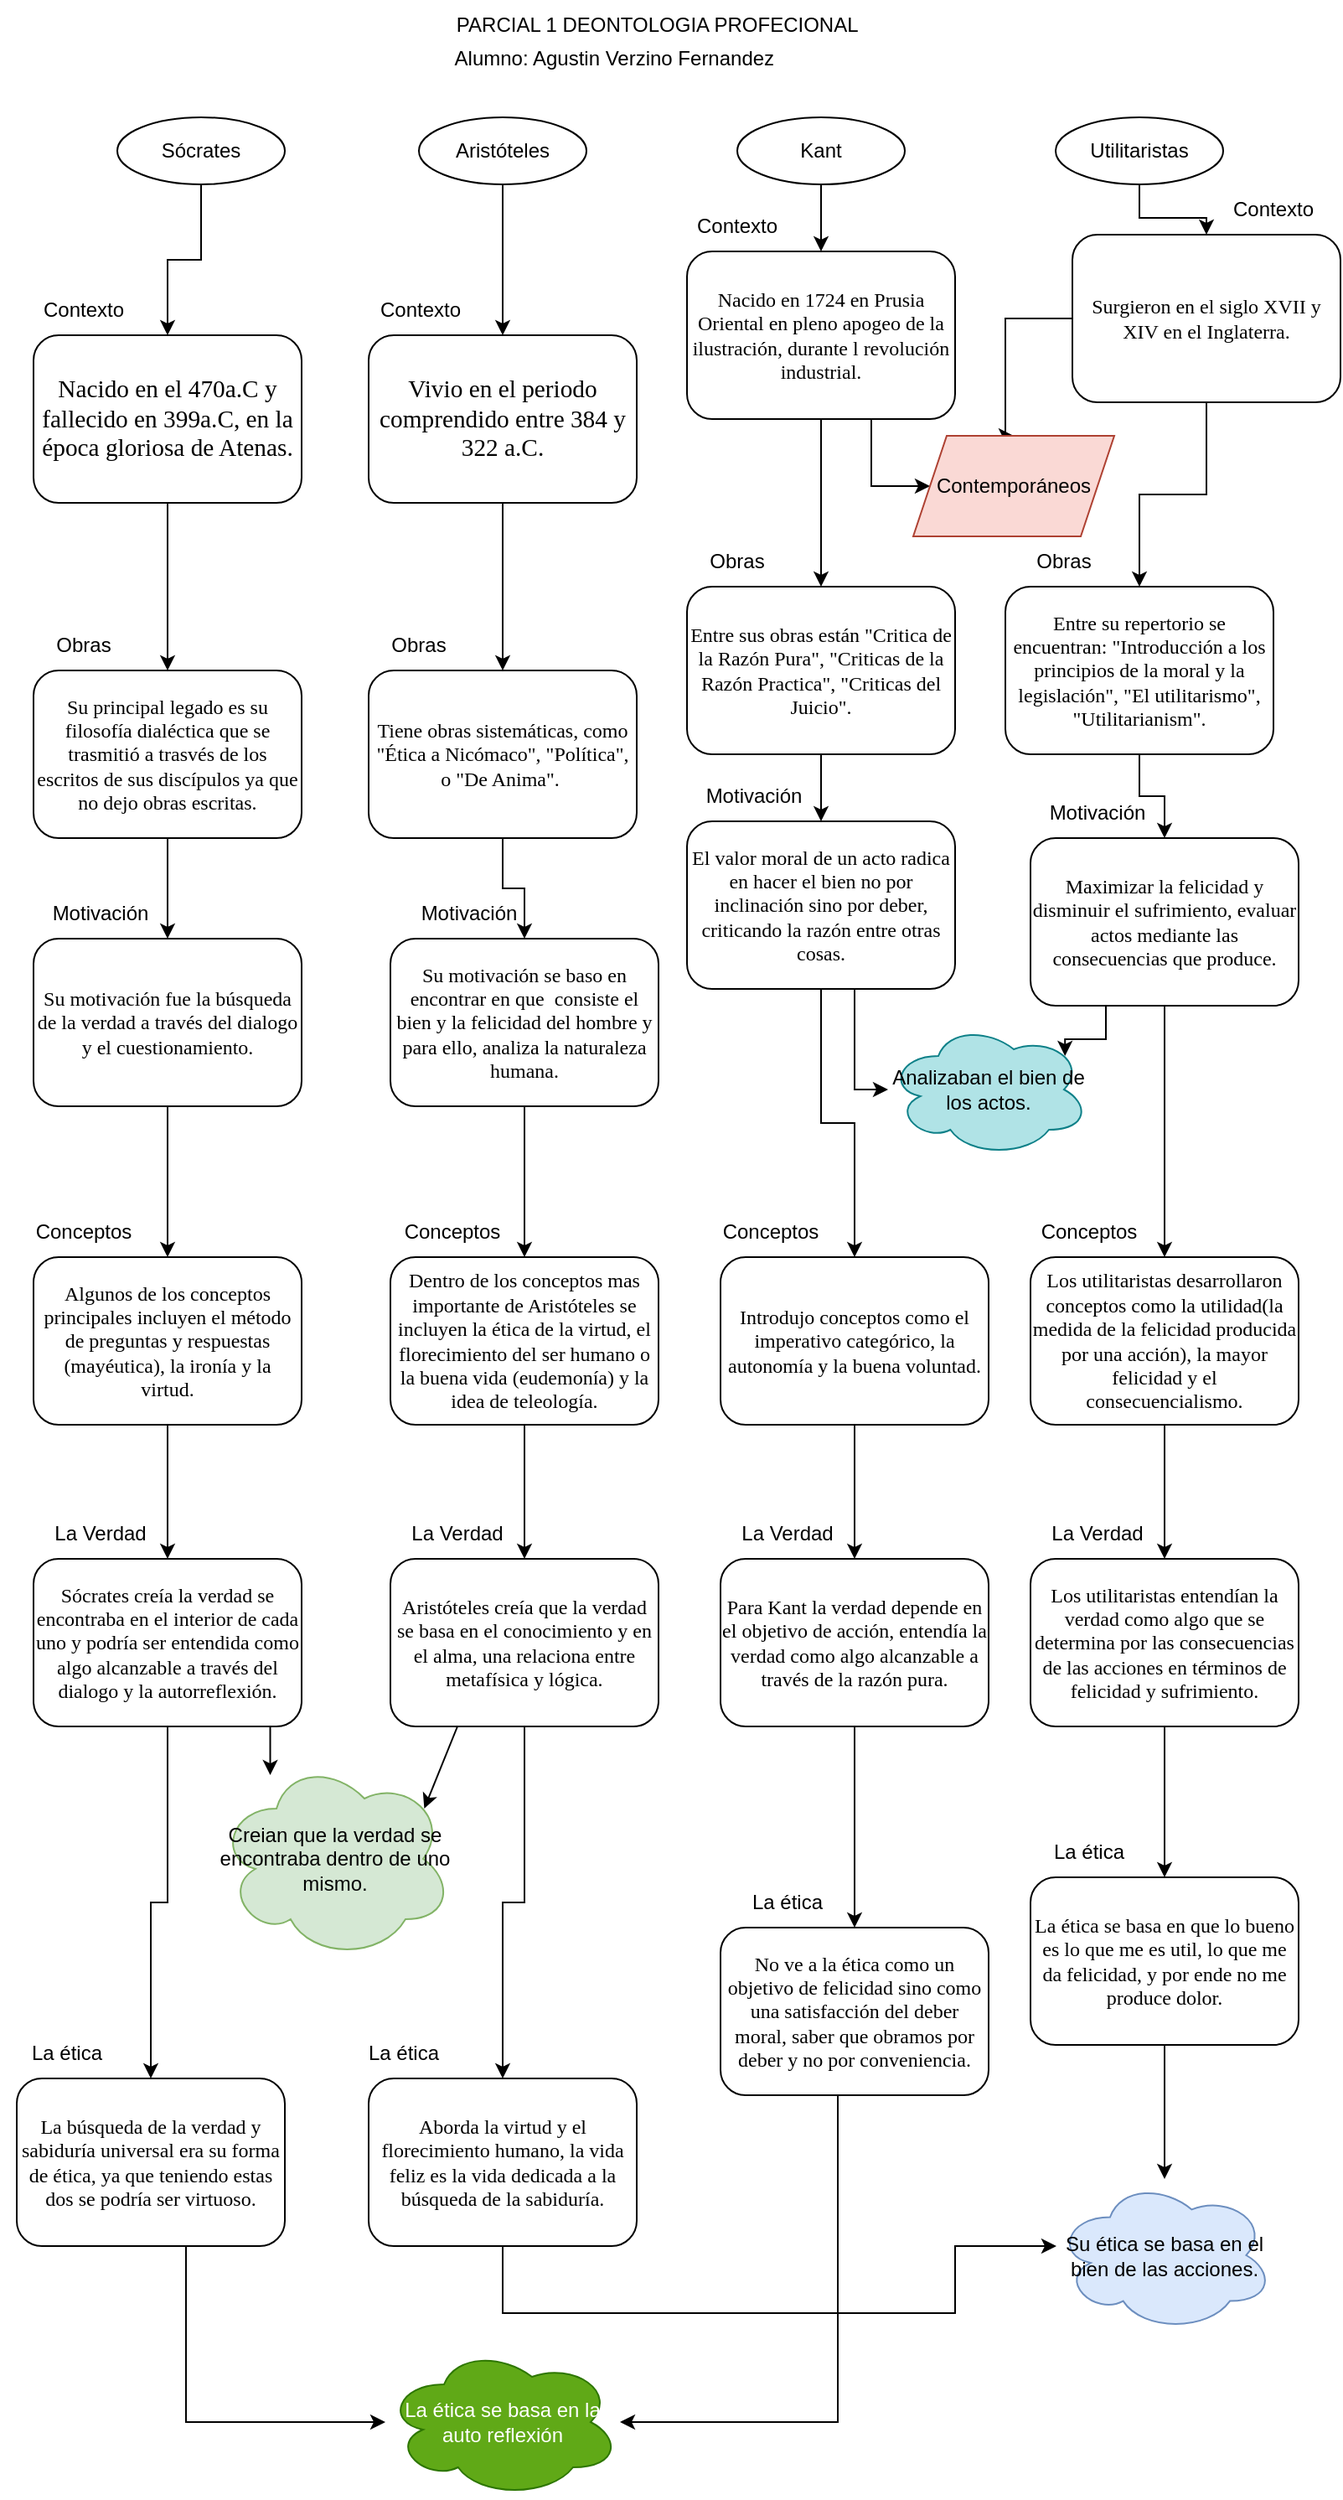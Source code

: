 <mxfile version="24.3.0" type="github">
  <diagram name="Página-1" id="jvUbDSnbE1fdLhawKNMB">
    <mxGraphModel dx="1507" dy="794" grid="1" gridSize="10" guides="1" tooltips="1" connect="1" arrows="1" fold="1" page="1" pageScale="1" pageWidth="827" pageHeight="1169" math="0" shadow="0">
      <root>
        <mxCell id="0" />
        <mxCell id="1" parent="0" />
        <mxCell id="5eZ_OWJN1cZH5B9Uckm3-98" value="" style="edgeStyle=orthogonalEdgeStyle;rounded=0;orthogonalLoop=1;jettySize=auto;html=1;" edge="1" parent="1" source="5eZ_OWJN1cZH5B9Uckm3-1" target="5eZ_OWJN1cZH5B9Uckm3-5">
          <mxGeometry relative="1" as="geometry" />
        </mxCell>
        <mxCell id="5eZ_OWJN1cZH5B9Uckm3-1" value="Sócrates" style="ellipse;whiteSpace=wrap;html=1;" vertex="1" parent="1">
          <mxGeometry x="90" y="70" width="100" height="40" as="geometry" />
        </mxCell>
        <mxCell id="5eZ_OWJN1cZH5B9Uckm3-95" value="" style="edgeStyle=orthogonalEdgeStyle;rounded=0;orthogonalLoop=1;jettySize=auto;html=1;" edge="1" parent="1" source="5eZ_OWJN1cZH5B9Uckm3-2" target="5eZ_OWJN1cZH5B9Uckm3-12">
          <mxGeometry relative="1" as="geometry" />
        </mxCell>
        <mxCell id="5eZ_OWJN1cZH5B9Uckm3-2" value="Utilitaristas" style="ellipse;whiteSpace=wrap;html=1;" vertex="1" parent="1">
          <mxGeometry x="650" y="70" width="100" height="40" as="geometry" />
        </mxCell>
        <mxCell id="5eZ_OWJN1cZH5B9Uckm3-96" value="" style="edgeStyle=orthogonalEdgeStyle;rounded=0;orthogonalLoop=1;jettySize=auto;html=1;" edge="1" parent="1" source="5eZ_OWJN1cZH5B9Uckm3-3" target="5eZ_OWJN1cZH5B9Uckm3-10">
          <mxGeometry relative="1" as="geometry" />
        </mxCell>
        <mxCell id="5eZ_OWJN1cZH5B9Uckm3-3" value="Kant" style="ellipse;whiteSpace=wrap;html=1;" vertex="1" parent="1">
          <mxGeometry x="460" y="70" width="100" height="40" as="geometry" />
        </mxCell>
        <mxCell id="5eZ_OWJN1cZH5B9Uckm3-97" value="" style="edgeStyle=orthogonalEdgeStyle;rounded=0;orthogonalLoop=1;jettySize=auto;html=1;" edge="1" parent="1" source="5eZ_OWJN1cZH5B9Uckm3-4" target="5eZ_OWJN1cZH5B9Uckm3-11">
          <mxGeometry relative="1" as="geometry" />
        </mxCell>
        <mxCell id="5eZ_OWJN1cZH5B9Uckm3-4" value="Aristóteles" style="ellipse;whiteSpace=wrap;html=1;" vertex="1" parent="1">
          <mxGeometry x="270" y="70" width="100" height="40" as="geometry" />
        </mxCell>
        <mxCell id="5eZ_OWJN1cZH5B9Uckm3-34" value="" style="edgeStyle=orthogonalEdgeStyle;rounded=0;orthogonalLoop=1;jettySize=auto;html=1;" edge="1" parent="1" source="5eZ_OWJN1cZH5B9Uckm3-5" target="5eZ_OWJN1cZH5B9Uckm3-29">
          <mxGeometry relative="1" as="geometry" />
        </mxCell>
        <mxCell id="5eZ_OWJN1cZH5B9Uckm3-5" value="&lt;span id=&quot;docs-internal-guid-28752365-7fff-7cd7-d6cf-ebce9c69aaff&quot;&gt;&lt;span style=&quot;font-size: 11pt; font-family: &amp;quot;Times New Roman&amp;quot;, serif; background-color: transparent; font-variant-numeric: normal; font-variant-east-asian: normal; font-variant-alternates: normal; font-variant-position: normal; vertical-align: baseline; white-space-collapse: preserve;&quot;&gt;Nacido en el 470a.C y fallecido en 399a.C, en la época gloriosa de Atenas.&lt;/span&gt;&lt;/span&gt;" style="rounded=1;whiteSpace=wrap;html=1;" vertex="1" parent="1">
          <mxGeometry x="40" y="200" width="160" height="100" as="geometry" />
        </mxCell>
        <mxCell id="5eZ_OWJN1cZH5B9Uckm3-35" value="" style="edgeStyle=orthogonalEdgeStyle;rounded=0;orthogonalLoop=1;jettySize=auto;html=1;" edge="1" parent="1" source="5eZ_OWJN1cZH5B9Uckm3-10" target="5eZ_OWJN1cZH5B9Uckm3-27">
          <mxGeometry relative="1" as="geometry" />
        </mxCell>
        <mxCell id="5eZ_OWJN1cZH5B9Uckm3-151" value="" style="edgeStyle=orthogonalEdgeStyle;rounded=0;orthogonalLoop=1;jettySize=auto;html=1;entryX=0;entryY=0.5;entryDx=0;entryDy=0;" edge="1" parent="1" source="5eZ_OWJN1cZH5B9Uckm3-10" target="5eZ_OWJN1cZH5B9Uckm3-146">
          <mxGeometry relative="1" as="geometry">
            <Array as="points">
              <mxPoint x="540" y="290" />
            </Array>
          </mxGeometry>
        </mxCell>
        <mxCell id="5eZ_OWJN1cZH5B9Uckm3-10" value="&lt;span style=&quot;font-family: &amp;quot;Times New Roman&amp;quot;;&quot;&gt;Nacido en 1724 en Prusia Oriental en pleno apogeo de la ilustración, durante l revolución industrial.&lt;/span&gt;" style="rounded=1;whiteSpace=wrap;html=1;" vertex="1" parent="1">
          <mxGeometry x="430" y="150" width="160" height="100" as="geometry" />
        </mxCell>
        <mxCell id="5eZ_OWJN1cZH5B9Uckm3-32" value="" style="edgeStyle=orthogonalEdgeStyle;rounded=0;orthogonalLoop=1;jettySize=auto;html=1;" edge="1" parent="1" source="5eZ_OWJN1cZH5B9Uckm3-11" target="5eZ_OWJN1cZH5B9Uckm3-26">
          <mxGeometry relative="1" as="geometry" />
        </mxCell>
        <mxCell id="5eZ_OWJN1cZH5B9Uckm3-11" value="&lt;span style=&quot;font-family: &amp;quot;Times New Roman&amp;quot;, serif; font-size: 14.667px; white-space-collapse: preserve;&quot;&gt;Vivio en el periodo comprendido entre 384 y 322 a.C.&lt;/span&gt;" style="rounded=1;whiteSpace=wrap;html=1;" vertex="1" parent="1">
          <mxGeometry x="240" y="200" width="160" height="100" as="geometry" />
        </mxCell>
        <mxCell id="5eZ_OWJN1cZH5B9Uckm3-37" value="" style="edgeStyle=orthogonalEdgeStyle;rounded=0;orthogonalLoop=1;jettySize=auto;html=1;" edge="1" parent="1" source="5eZ_OWJN1cZH5B9Uckm3-12" target="5eZ_OWJN1cZH5B9Uckm3-36">
          <mxGeometry relative="1" as="geometry" />
        </mxCell>
        <mxCell id="5eZ_OWJN1cZH5B9Uckm3-148" value="" style="edgeStyle=orthogonalEdgeStyle;rounded=0;orthogonalLoop=1;jettySize=auto;html=1;entryX=0.5;entryY=0;entryDx=0;entryDy=0;" edge="1" parent="1" source="5eZ_OWJN1cZH5B9Uckm3-12" target="5eZ_OWJN1cZH5B9Uckm3-146">
          <mxGeometry relative="1" as="geometry">
            <Array as="points">
              <mxPoint x="620" y="190" />
            </Array>
          </mxGeometry>
        </mxCell>
        <mxCell id="5eZ_OWJN1cZH5B9Uckm3-12" value="&lt;font face=&quot;Times New Roman&quot;&gt;Surgieron en el siglo XVII y XIV en el Inglaterra.&lt;/font&gt;" style="rounded=1;whiteSpace=wrap;html=1;" vertex="1" parent="1">
          <mxGeometry x="660" y="140" width="160" height="100" as="geometry" />
        </mxCell>
        <mxCell id="5eZ_OWJN1cZH5B9Uckm3-13" value="PARCIAL 1 DEONTOLOGIA PROFECIONAL&amp;nbsp;" style="text;html=1;align=center;verticalAlign=middle;whiteSpace=wrap;rounded=0;" vertex="1" parent="1">
          <mxGeometry x="261" width="306" height="30" as="geometry" />
        </mxCell>
        <mxCell id="5eZ_OWJN1cZH5B9Uckm3-14" value="&amp;nbsp;Alumno: Agustin Verzino Fernandez" style="text;html=1;align=center;verticalAlign=middle;whiteSpace=wrap;rounded=0;" vertex="1" parent="1">
          <mxGeometry x="280" y="20" width="210" height="30" as="geometry" />
        </mxCell>
        <mxCell id="5eZ_OWJN1cZH5B9Uckm3-19" value="Contexto" style="text;html=1;align=center;verticalAlign=middle;whiteSpace=wrap;rounded=0;" vertex="1" parent="1">
          <mxGeometry x="40" y="170" width="60" height="30" as="geometry" />
        </mxCell>
        <mxCell id="5eZ_OWJN1cZH5B9Uckm3-20" value="Contexto" style="text;html=1;align=center;verticalAlign=middle;whiteSpace=wrap;rounded=0;" vertex="1" parent="1">
          <mxGeometry x="241" y="170" width="60" height="30" as="geometry" />
        </mxCell>
        <mxCell id="5eZ_OWJN1cZH5B9Uckm3-21" value="Contexto" style="text;html=1;align=center;verticalAlign=middle;whiteSpace=wrap;rounded=0;" vertex="1" parent="1">
          <mxGeometry x="750" y="110" width="60" height="30" as="geometry" />
        </mxCell>
        <mxCell id="5eZ_OWJN1cZH5B9Uckm3-22" value="Contexto" style="text;html=1;align=center;verticalAlign=middle;whiteSpace=wrap;rounded=0;" vertex="1" parent="1">
          <mxGeometry x="430" y="120" width="60" height="30" as="geometry" />
        </mxCell>
        <mxCell id="5eZ_OWJN1cZH5B9Uckm3-49" value="" style="edgeStyle=orthogonalEdgeStyle;rounded=0;orthogonalLoop=1;jettySize=auto;html=1;" edge="1" parent="1" source="5eZ_OWJN1cZH5B9Uckm3-26" target="5eZ_OWJN1cZH5B9Uckm3-47">
          <mxGeometry relative="1" as="geometry" />
        </mxCell>
        <mxCell id="5eZ_OWJN1cZH5B9Uckm3-26" value="&lt;font face=&quot;Times New Roman&quot;&gt;Tiene obras sistemáticas, como &quot;Ética a Nicómaco&quot;, &quot;Política&quot;, o &quot;De Anima&quot;.&amp;nbsp;&lt;/font&gt;" style="rounded=1;whiteSpace=wrap;html=1;" vertex="1" parent="1">
          <mxGeometry x="240" y="400" width="160" height="100" as="geometry" />
        </mxCell>
        <mxCell id="5eZ_OWJN1cZH5B9Uckm3-50" value="" style="edgeStyle=orthogonalEdgeStyle;rounded=0;orthogonalLoop=1;jettySize=auto;html=1;" edge="1" parent="1" source="5eZ_OWJN1cZH5B9Uckm3-27" target="5eZ_OWJN1cZH5B9Uckm3-46">
          <mxGeometry relative="1" as="geometry" />
        </mxCell>
        <mxCell id="5eZ_OWJN1cZH5B9Uckm3-27" value="&lt;font face=&quot;Times New Roman&quot;&gt;Entre sus obras están &quot;Critica de la Razón Pura&quot;, &quot;Criticas de la Razón Practica&quot;, &quot;Criticas del Juicio&quot;.&lt;/font&gt;" style="rounded=1;whiteSpace=wrap;html=1;" vertex="1" parent="1">
          <mxGeometry x="430" y="350" width="160" height="100" as="geometry" />
        </mxCell>
        <mxCell id="5eZ_OWJN1cZH5B9Uckm3-48" value="" style="edgeStyle=orthogonalEdgeStyle;rounded=0;orthogonalLoop=1;jettySize=auto;html=1;" edge="1" parent="1" source="5eZ_OWJN1cZH5B9Uckm3-29" target="5eZ_OWJN1cZH5B9Uckm3-44">
          <mxGeometry relative="1" as="geometry" />
        </mxCell>
        <mxCell id="5eZ_OWJN1cZH5B9Uckm3-29" value="&lt;font face=&quot;Times New Roman&quot;&gt;Su principal legado es su filosofía dialéctica que se trasmitió a trasvés de los escritos de sus discípulos ya que no dejo obras escritas.&lt;/font&gt;" style="rounded=1;whiteSpace=wrap;html=1;" vertex="1" parent="1">
          <mxGeometry x="40" y="400" width="160" height="100" as="geometry" />
        </mxCell>
        <mxCell id="5eZ_OWJN1cZH5B9Uckm3-51" value="" style="edgeStyle=orthogonalEdgeStyle;rounded=0;orthogonalLoop=1;jettySize=auto;html=1;" edge="1" parent="1" source="5eZ_OWJN1cZH5B9Uckm3-36" target="5eZ_OWJN1cZH5B9Uckm3-45">
          <mxGeometry relative="1" as="geometry" />
        </mxCell>
        <mxCell id="5eZ_OWJN1cZH5B9Uckm3-36" value="&lt;font face=&quot;Times New Roman&quot;&gt;Entre su repertorio se encuentran: &quot;Introducción a los principios de la moral y la legislación&quot;, &quot;El utilitarismo&quot;, &quot;Utilitarianism&quot;.&lt;/font&gt;" style="rounded=1;whiteSpace=wrap;html=1;" vertex="1" parent="1">
          <mxGeometry x="620" y="350" width="160" height="100" as="geometry" />
        </mxCell>
        <mxCell id="5eZ_OWJN1cZH5B9Uckm3-40" value="Obras" style="text;html=1;align=center;verticalAlign=middle;whiteSpace=wrap;rounded=0;" vertex="1" parent="1">
          <mxGeometry x="40" y="370" width="60" height="30" as="geometry" />
        </mxCell>
        <mxCell id="5eZ_OWJN1cZH5B9Uckm3-41" value="Obras" style="text;html=1;align=center;verticalAlign=middle;whiteSpace=wrap;rounded=0;" vertex="1" parent="1">
          <mxGeometry x="240" y="370" width="60" height="30" as="geometry" />
        </mxCell>
        <mxCell id="5eZ_OWJN1cZH5B9Uckm3-42" value="Obras" style="text;html=1;align=center;verticalAlign=middle;whiteSpace=wrap;rounded=0;" vertex="1" parent="1">
          <mxGeometry x="430" y="320" width="60" height="30" as="geometry" />
        </mxCell>
        <mxCell id="5eZ_OWJN1cZH5B9Uckm3-43" value="Obras" style="text;html=1;align=center;verticalAlign=middle;whiteSpace=wrap;rounded=0;" vertex="1" parent="1">
          <mxGeometry x="625" y="320" width="60" height="30" as="geometry" />
        </mxCell>
        <mxCell id="5eZ_OWJN1cZH5B9Uckm3-64" value="" style="edgeStyle=orthogonalEdgeStyle;rounded=0;orthogonalLoop=1;jettySize=auto;html=1;" edge="1" parent="1" source="5eZ_OWJN1cZH5B9Uckm3-44" target="5eZ_OWJN1cZH5B9Uckm3-57">
          <mxGeometry relative="1" as="geometry" />
        </mxCell>
        <mxCell id="5eZ_OWJN1cZH5B9Uckm3-44" value="&lt;font face=&quot;Times New Roman&quot;&gt;Su motivación fue la búsqueda de la verdad a través del dialogo y el cuestionamiento.&lt;/font&gt;" style="rounded=1;whiteSpace=wrap;html=1;" vertex="1" parent="1">
          <mxGeometry x="40" y="560" width="160" height="100" as="geometry" />
        </mxCell>
        <mxCell id="5eZ_OWJN1cZH5B9Uckm3-61" value="" style="edgeStyle=orthogonalEdgeStyle;rounded=0;orthogonalLoop=1;jettySize=auto;html=1;" edge="1" parent="1" source="5eZ_OWJN1cZH5B9Uckm3-45" target="5eZ_OWJN1cZH5B9Uckm3-58">
          <mxGeometry relative="1" as="geometry" />
        </mxCell>
        <mxCell id="5eZ_OWJN1cZH5B9Uckm3-125" value="" style="edgeStyle=orthogonalEdgeStyle;rounded=0;orthogonalLoop=1;jettySize=auto;html=1;entryX=0.88;entryY=0.25;entryDx=0;entryDy=0;entryPerimeter=0;" edge="1" parent="1" source="5eZ_OWJN1cZH5B9Uckm3-45" target="5eZ_OWJN1cZH5B9Uckm3-124">
          <mxGeometry relative="1" as="geometry">
            <Array as="points">
              <mxPoint x="680" y="620" />
              <mxPoint x="656" y="620" />
            </Array>
          </mxGeometry>
        </mxCell>
        <mxCell id="5eZ_OWJN1cZH5B9Uckm3-45" value="&lt;font face=&quot;Times New Roman&quot;&gt;Maximizar la felicidad y disminuir el sufrimiento, evaluar actos mediante las consecuencias que produce.&lt;/font&gt;" style="rounded=1;whiteSpace=wrap;html=1;" vertex="1" parent="1">
          <mxGeometry x="635" y="500" width="160" height="100" as="geometry" />
        </mxCell>
        <mxCell id="5eZ_OWJN1cZH5B9Uckm3-62" value="" style="edgeStyle=orthogonalEdgeStyle;rounded=0;orthogonalLoop=1;jettySize=auto;html=1;" edge="1" parent="1" source="5eZ_OWJN1cZH5B9Uckm3-46" target="5eZ_OWJN1cZH5B9Uckm3-59">
          <mxGeometry relative="1" as="geometry" />
        </mxCell>
        <mxCell id="5eZ_OWJN1cZH5B9Uckm3-126" value="" style="edgeStyle=orthogonalEdgeStyle;rounded=0;orthogonalLoop=1;jettySize=auto;html=1;" edge="1" parent="1" source="5eZ_OWJN1cZH5B9Uckm3-46" target="5eZ_OWJN1cZH5B9Uckm3-124">
          <mxGeometry relative="1" as="geometry">
            <Array as="points">
              <mxPoint x="530" y="650" />
            </Array>
          </mxGeometry>
        </mxCell>
        <mxCell id="5eZ_OWJN1cZH5B9Uckm3-46" value="&lt;font face=&quot;Times New Roman&quot;&gt;El valor moral de un acto radica en hacer el bien no por inclinación sino por deber, criticando la razón entre otras cosas.&lt;/font&gt;" style="rounded=1;whiteSpace=wrap;html=1;" vertex="1" parent="1">
          <mxGeometry x="430" y="490" width="160" height="100" as="geometry" />
        </mxCell>
        <mxCell id="5eZ_OWJN1cZH5B9Uckm3-63" value="" style="edgeStyle=orthogonalEdgeStyle;rounded=0;orthogonalLoop=1;jettySize=auto;html=1;" edge="1" parent="1" source="5eZ_OWJN1cZH5B9Uckm3-47" target="5eZ_OWJN1cZH5B9Uckm3-60">
          <mxGeometry relative="1" as="geometry" />
        </mxCell>
        <mxCell id="5eZ_OWJN1cZH5B9Uckm3-47" value="&lt;font face=&quot;Times New Roman&quot;&gt;Su motivación se baso en encontrar en que&amp;nbsp; consiste el bien y la felicidad del hombre y para ello, analiza la naturaleza humana.&lt;/font&gt;" style="rounded=1;whiteSpace=wrap;html=1;" vertex="1" parent="1">
          <mxGeometry x="253" y="560" width="160" height="100" as="geometry" />
        </mxCell>
        <mxCell id="5eZ_OWJN1cZH5B9Uckm3-56" value="Motivación" style="text;html=1;align=center;verticalAlign=middle;whiteSpace=wrap;rounded=0;" vertex="1" parent="1">
          <mxGeometry x="625" y="470" width="100" height="30" as="geometry" />
        </mxCell>
        <mxCell id="5eZ_OWJN1cZH5B9Uckm3-73" value="" style="edgeStyle=orthogonalEdgeStyle;rounded=0;orthogonalLoop=1;jettySize=auto;html=1;" edge="1" parent="1" source="5eZ_OWJN1cZH5B9Uckm3-57" target="5eZ_OWJN1cZH5B9Uckm3-69">
          <mxGeometry relative="1" as="geometry" />
        </mxCell>
        <mxCell id="5eZ_OWJN1cZH5B9Uckm3-57" value="&lt;font face=&quot;Times New Roman&quot;&gt;Algunos de los conceptos principales incluyen el método de preguntas y respuestas (mayéutica), la ironía y la virtud.&lt;/font&gt;" style="rounded=1;whiteSpace=wrap;html=1;" vertex="1" parent="1">
          <mxGeometry x="40" y="750" width="160" height="100" as="geometry" />
        </mxCell>
        <mxCell id="5eZ_OWJN1cZH5B9Uckm3-137" value="" style="edgeStyle=orthogonalEdgeStyle;rounded=0;orthogonalLoop=1;jettySize=auto;html=1;entryX=0.5;entryY=0;entryDx=0;entryDy=0;" edge="1" parent="1" source="5eZ_OWJN1cZH5B9Uckm3-58" target="5eZ_OWJN1cZH5B9Uckm3-72">
          <mxGeometry relative="1" as="geometry" />
        </mxCell>
        <mxCell id="5eZ_OWJN1cZH5B9Uckm3-58" value="&lt;font face=&quot;Times New Roman&quot;&gt;Los utilitaristas desarrollaron conceptos como la utilidad(la medida de la felicidad producida por una acción), la mayor felicidad y el consecuencialismo.&lt;/font&gt;" style="rounded=1;whiteSpace=wrap;html=1;" vertex="1" parent="1">
          <mxGeometry x="635" y="750" width="160" height="100" as="geometry" />
        </mxCell>
        <mxCell id="5eZ_OWJN1cZH5B9Uckm3-75" value="" style="edgeStyle=orthogonalEdgeStyle;rounded=0;orthogonalLoop=1;jettySize=auto;html=1;" edge="1" parent="1" source="5eZ_OWJN1cZH5B9Uckm3-59" target="5eZ_OWJN1cZH5B9Uckm3-71">
          <mxGeometry relative="1" as="geometry" />
        </mxCell>
        <mxCell id="5eZ_OWJN1cZH5B9Uckm3-59" value="&lt;font face=&quot;Times New Roman&quot;&gt;Introdujo conceptos como el imperativo categórico, la autonomía y la buena voluntad.&lt;/font&gt;" style="rounded=1;whiteSpace=wrap;html=1;" vertex="1" parent="1">
          <mxGeometry x="450" y="750" width="160" height="100" as="geometry" />
        </mxCell>
        <mxCell id="5eZ_OWJN1cZH5B9Uckm3-74" value="" style="edgeStyle=orthogonalEdgeStyle;rounded=0;orthogonalLoop=1;jettySize=auto;html=1;" edge="1" parent="1" source="5eZ_OWJN1cZH5B9Uckm3-60" target="5eZ_OWJN1cZH5B9Uckm3-70">
          <mxGeometry relative="1" as="geometry" />
        </mxCell>
        <mxCell id="5eZ_OWJN1cZH5B9Uckm3-60" value="&lt;font face=&quot;Times New Roman&quot;&gt;Dentro de los conceptos mas importante de Aristóteles se incluyen la ética de la virtud, el florecimiento del ser humano o la buena vida (eudemonía) y la idea de teleología.&lt;/font&gt;" style="rounded=1;whiteSpace=wrap;html=1;" vertex="1" parent="1">
          <mxGeometry x="253" y="750" width="160" height="100" as="geometry" />
        </mxCell>
        <mxCell id="5eZ_OWJN1cZH5B9Uckm3-65" value="Conceptos" style="text;html=1;align=center;verticalAlign=middle;whiteSpace=wrap;rounded=0;" vertex="1" parent="1">
          <mxGeometry x="30" y="720" width="80" height="30" as="geometry" />
        </mxCell>
        <mxCell id="5eZ_OWJN1cZH5B9Uckm3-66" value="Conceptos" style="text;html=1;align=center;verticalAlign=middle;whiteSpace=wrap;rounded=0;" vertex="1" parent="1">
          <mxGeometry x="250" y="720" width="80" height="30" as="geometry" />
        </mxCell>
        <mxCell id="5eZ_OWJN1cZH5B9Uckm3-67" value="Conceptos" style="text;html=1;align=center;verticalAlign=middle;whiteSpace=wrap;rounded=0;" vertex="1" parent="1">
          <mxGeometry x="440" y="720" width="80" height="30" as="geometry" />
        </mxCell>
        <mxCell id="5eZ_OWJN1cZH5B9Uckm3-68" value="Conceptos" style="text;html=1;align=center;verticalAlign=middle;whiteSpace=wrap;rounded=0;" vertex="1" parent="1">
          <mxGeometry x="630" y="720" width="80" height="30" as="geometry" />
        </mxCell>
        <mxCell id="5eZ_OWJN1cZH5B9Uckm3-111" value="" style="edgeStyle=orthogonalEdgeStyle;rounded=0;orthogonalLoop=1;jettySize=auto;html=1;" edge="1" parent="1" source="5eZ_OWJN1cZH5B9Uckm3-69" target="5eZ_OWJN1cZH5B9Uckm3-109">
          <mxGeometry relative="1" as="geometry">
            <Array as="points">
              <mxPoint x="170" y="969" />
              <mxPoint x="180" y="969" />
            </Array>
          </mxGeometry>
        </mxCell>
        <mxCell id="5eZ_OWJN1cZH5B9Uckm3-132" value="" style="edgeStyle=orthogonalEdgeStyle;rounded=0;orthogonalLoop=1;jettySize=auto;html=1;entryX=0.5;entryY=0;entryDx=0;entryDy=0;" edge="1" parent="1" source="5eZ_OWJN1cZH5B9Uckm3-69" target="5eZ_OWJN1cZH5B9Uckm3-81">
          <mxGeometry relative="1" as="geometry" />
        </mxCell>
        <mxCell id="5eZ_OWJN1cZH5B9Uckm3-69" value="&lt;font face=&quot;Times New Roman&quot;&gt;Sócrates creía la verdad se encontraba en el interior de cada uno y podría ser entendida como algo alcanzable a través del dialogo y la autorreflexión.&lt;/font&gt;" style="rounded=1;whiteSpace=wrap;html=1;" vertex="1" parent="1">
          <mxGeometry x="40" y="930" width="160" height="100" as="geometry" />
        </mxCell>
        <mxCell id="5eZ_OWJN1cZH5B9Uckm3-87" value="" style="edgeStyle=orthogonalEdgeStyle;rounded=0;orthogonalLoop=1;jettySize=auto;html=1;" edge="1" parent="1" source="5eZ_OWJN1cZH5B9Uckm3-70" target="5eZ_OWJN1cZH5B9Uckm3-82">
          <mxGeometry relative="1" as="geometry" />
        </mxCell>
        <mxCell id="5eZ_OWJN1cZH5B9Uckm3-70" value="&lt;font face=&quot;Times New Roman&quot;&gt;Aristóteles creía que la verdad se basa en el conocimiento y en el alma, una relaciona entre metafísica y lógica.&lt;/font&gt;" style="rounded=1;whiteSpace=wrap;html=1;" vertex="1" parent="1">
          <mxGeometry x="253" y="930" width="160" height="100" as="geometry" />
        </mxCell>
        <mxCell id="5eZ_OWJN1cZH5B9Uckm3-86" value="" style="edgeStyle=orthogonalEdgeStyle;rounded=0;orthogonalLoop=1;jettySize=auto;html=1;" edge="1" parent="1" source="5eZ_OWJN1cZH5B9Uckm3-71" target="5eZ_OWJN1cZH5B9Uckm3-83">
          <mxGeometry relative="1" as="geometry" />
        </mxCell>
        <mxCell id="5eZ_OWJN1cZH5B9Uckm3-71" value="&lt;font face=&quot;Times New Roman&quot;&gt;Para Kant la verdad depende en el objetivo de acción, entendía la verdad como algo alcanzable a través de la razón pura.&lt;/font&gt;" style="rounded=1;whiteSpace=wrap;html=1;" vertex="1" parent="1">
          <mxGeometry x="450" y="930" width="160" height="100" as="geometry" />
        </mxCell>
        <mxCell id="5eZ_OWJN1cZH5B9Uckm3-153" value="" style="edgeStyle=orthogonalEdgeStyle;rounded=0;orthogonalLoop=1;jettySize=auto;html=1;" edge="1" parent="1" source="5eZ_OWJN1cZH5B9Uckm3-72" target="5eZ_OWJN1cZH5B9Uckm3-84">
          <mxGeometry relative="1" as="geometry" />
        </mxCell>
        <mxCell id="5eZ_OWJN1cZH5B9Uckm3-72" value="&lt;font face=&quot;Times New Roman&quot;&gt;Los utilitaristas entendían la verdad como algo que se determina por las consecuencias de las acciones en términos de felicidad y sufrimiento.&lt;/font&gt;" style="rounded=1;whiteSpace=wrap;html=1;" vertex="1" parent="1">
          <mxGeometry x="635" y="930" width="160" height="100" as="geometry" />
        </mxCell>
        <mxCell id="5eZ_OWJN1cZH5B9Uckm3-77" value="La Verdad" style="text;html=1;align=center;verticalAlign=middle;whiteSpace=wrap;rounded=0;" vertex="1" parent="1">
          <mxGeometry x="450" y="900" width="80" height="30" as="geometry" />
        </mxCell>
        <mxCell id="5eZ_OWJN1cZH5B9Uckm3-78" value="La Verdad" style="text;html=1;align=center;verticalAlign=middle;whiteSpace=wrap;rounded=0;" vertex="1" parent="1">
          <mxGeometry x="40" y="900" width="80" height="30" as="geometry" />
        </mxCell>
        <mxCell id="5eZ_OWJN1cZH5B9Uckm3-79" value="La Verdad" style="text;html=1;align=center;verticalAlign=middle;whiteSpace=wrap;rounded=0;" vertex="1" parent="1">
          <mxGeometry x="253" y="900" width="80" height="30" as="geometry" />
        </mxCell>
        <mxCell id="5eZ_OWJN1cZH5B9Uckm3-80" value="La Verdad" style="text;html=1;align=center;verticalAlign=middle;whiteSpace=wrap;rounded=0;" vertex="1" parent="1">
          <mxGeometry x="635" y="900" width="80" height="30" as="geometry" />
        </mxCell>
        <mxCell id="5eZ_OWJN1cZH5B9Uckm3-119" value="" style="edgeStyle=orthogonalEdgeStyle;rounded=0;orthogonalLoop=1;jettySize=auto;html=1;" edge="1" parent="1" source="5eZ_OWJN1cZH5B9Uckm3-81" target="5eZ_OWJN1cZH5B9Uckm3-118">
          <mxGeometry relative="1" as="geometry">
            <Array as="points">
              <mxPoint x="131" y="1445" />
            </Array>
          </mxGeometry>
        </mxCell>
        <mxCell id="5eZ_OWJN1cZH5B9Uckm3-81" value="&lt;font face=&quot;Times New Roman&quot;&gt;La búsqueda de la verdad y sabiduría universal era su forma de ética, ya que teniendo estas dos se podría ser virtuoso.&lt;/font&gt;" style="rounded=1;whiteSpace=wrap;html=1;" vertex="1" parent="1">
          <mxGeometry x="30" y="1240" width="160" height="100" as="geometry" />
        </mxCell>
        <mxCell id="5eZ_OWJN1cZH5B9Uckm3-128" value="" style="edgeStyle=orthogonalEdgeStyle;rounded=0;orthogonalLoop=1;jettySize=auto;html=1;" edge="1" parent="1" source="5eZ_OWJN1cZH5B9Uckm3-83" target="5eZ_OWJN1cZH5B9Uckm3-118">
          <mxGeometry relative="1" as="geometry">
            <Array as="points">
              <mxPoint x="520" y="1445" />
            </Array>
          </mxGeometry>
        </mxCell>
        <mxCell id="5eZ_OWJN1cZH5B9Uckm3-83" value="&lt;font face=&quot;Times New Roman&quot;&gt;No ve a la ética como un objetivo de felicidad sino como una satisfacción del deber moral, saber que obramos por deber y no por conveniencia.&lt;/font&gt;" style="rounded=1;whiteSpace=wrap;html=1;" vertex="1" parent="1">
          <mxGeometry x="450" y="1150" width="160" height="100" as="geometry" />
        </mxCell>
        <mxCell id="5eZ_OWJN1cZH5B9Uckm3-123" value="" style="edgeStyle=orthogonalEdgeStyle;rounded=0;orthogonalLoop=1;jettySize=auto;html=1;" edge="1" parent="1" source="5eZ_OWJN1cZH5B9Uckm3-84" target="5eZ_OWJN1cZH5B9Uckm3-121">
          <mxGeometry relative="1" as="geometry" />
        </mxCell>
        <mxCell id="5eZ_OWJN1cZH5B9Uckm3-84" value="&lt;font face=&quot;Times New Roman&quot;&gt;La ética se basa en que lo bueno es lo que me es util, lo que me da felicidad, y por ende no me produce dolor.&lt;/font&gt;" style="rounded=1;whiteSpace=wrap;html=1;" vertex="1" parent="1">
          <mxGeometry x="635" y="1120" width="160" height="100" as="geometry" />
        </mxCell>
        <mxCell id="5eZ_OWJN1cZH5B9Uckm3-90" value="La ética" style="text;html=1;align=center;verticalAlign=middle;whiteSpace=wrap;rounded=0;" vertex="1" parent="1">
          <mxGeometry x="450" y="1120" width="80" height="30" as="geometry" />
        </mxCell>
        <mxCell id="5eZ_OWJN1cZH5B9Uckm3-91" value="La ética" style="text;html=1;align=center;verticalAlign=middle;whiteSpace=wrap;rounded=0;" vertex="1" parent="1">
          <mxGeometry x="20" y="1210" width="80" height="30" as="geometry" />
        </mxCell>
        <mxCell id="5eZ_OWJN1cZH5B9Uckm3-92" value="La ética" style="text;html=1;align=center;verticalAlign=middle;whiteSpace=wrap;rounded=0;" vertex="1" parent="1">
          <mxGeometry x="221" y="1210" width="80" height="30" as="geometry" />
        </mxCell>
        <mxCell id="5eZ_OWJN1cZH5B9Uckm3-93" value="La ética" style="text;html=1;align=center;verticalAlign=middle;whiteSpace=wrap;rounded=0;" vertex="1" parent="1">
          <mxGeometry x="630" y="1090" width="80" height="30" as="geometry" />
        </mxCell>
        <mxCell id="5eZ_OWJN1cZH5B9Uckm3-109" value="&lt;div style=&quot;&quot;&gt;&lt;span style=&quot;background-color: initial;&quot;&gt;Creian que la verdad se encontraba dentro de uno mismo.&lt;/span&gt;&lt;/div&gt;" style="ellipse;shape=cloud;whiteSpace=wrap;html=1;align=center;fillColor=#d5e8d4;strokeColor=#82b366;" vertex="1" parent="1">
          <mxGeometry x="150" y="1049" width="140" height="120" as="geometry" />
        </mxCell>
        <mxCell id="5eZ_OWJN1cZH5B9Uckm3-118" value="La ética se basa en la auto reflexión" style="ellipse;shape=cloud;whiteSpace=wrap;html=1;fillColor=#60a917;fontColor=#ffffff;strokeColor=#2D7600;" vertex="1" parent="1">
          <mxGeometry x="250" y="1400" width="140" height="90" as="geometry" />
        </mxCell>
        <mxCell id="5eZ_OWJN1cZH5B9Uckm3-121" value="Su ética se basa en el bien de las acciones." style="ellipse;shape=cloud;whiteSpace=wrap;html=1;fillColor=#dae8fc;strokeColor=#6c8ebf;" vertex="1" parent="1">
          <mxGeometry x="650" y="1300" width="130" height="91" as="geometry" />
        </mxCell>
        <mxCell id="5eZ_OWJN1cZH5B9Uckm3-124" value="Analizaban el bien de los actos." style="ellipse;shape=cloud;whiteSpace=wrap;html=1;fillColor=#b0e3e6;strokeColor=#0e8088;" vertex="1" parent="1">
          <mxGeometry x="550" y="610" width="120" height="80" as="geometry" />
        </mxCell>
        <mxCell id="5eZ_OWJN1cZH5B9Uckm3-129" value="" style="edgeStyle=orthogonalEdgeStyle;rounded=0;orthogonalLoop=1;jettySize=auto;html=1;" edge="1" parent="1" source="5eZ_OWJN1cZH5B9Uckm3-82" target="5eZ_OWJN1cZH5B9Uckm3-121">
          <mxGeometry relative="1" as="geometry">
            <Array as="points">
              <mxPoint x="320" y="1380" />
              <mxPoint x="590" y="1380" />
              <mxPoint x="590" y="1340" />
            </Array>
          </mxGeometry>
        </mxCell>
        <mxCell id="5eZ_OWJN1cZH5B9Uckm3-82" value="&lt;font face=&quot;Times New Roman&quot;&gt;Aborda la virtud y el florecimiento humano, la vida feliz es la vida dedicada a la búsqueda de la sabiduría.&lt;/font&gt;" style="rounded=1;whiteSpace=wrap;html=1;" vertex="1" parent="1">
          <mxGeometry x="240" y="1240" width="160" height="100" as="geometry" />
        </mxCell>
        <mxCell id="5eZ_OWJN1cZH5B9Uckm3-133" value="" style="endArrow=classic;html=1;rounded=0;exitX=0.25;exitY=1;exitDx=0;exitDy=0;entryX=0.88;entryY=0.25;entryDx=0;entryDy=0;entryPerimeter=0;" edge="1" parent="1" source="5eZ_OWJN1cZH5B9Uckm3-70" target="5eZ_OWJN1cZH5B9Uckm3-109">
          <mxGeometry width="50" height="50" relative="1" as="geometry">
            <mxPoint x="350" y="1080" as="sourcePoint" />
            <mxPoint x="400" y="1030" as="targetPoint" />
          </mxGeometry>
        </mxCell>
        <mxCell id="5eZ_OWJN1cZH5B9Uckm3-139" value="Motivación" style="text;html=1;align=center;verticalAlign=middle;whiteSpace=wrap;rounded=0;" vertex="1" parent="1">
          <mxGeometry x="30" y="530" width="100" height="30" as="geometry" />
        </mxCell>
        <mxCell id="5eZ_OWJN1cZH5B9Uckm3-140" value="Motivación" style="text;html=1;align=center;verticalAlign=middle;whiteSpace=wrap;rounded=0;" vertex="1" parent="1">
          <mxGeometry x="250" y="530" width="100" height="30" as="geometry" />
        </mxCell>
        <mxCell id="5eZ_OWJN1cZH5B9Uckm3-141" value="Motivación" style="text;html=1;align=center;verticalAlign=middle;whiteSpace=wrap;rounded=0;" vertex="1" parent="1">
          <mxGeometry x="420" y="460" width="100" height="30" as="geometry" />
        </mxCell>
        <mxCell id="5eZ_OWJN1cZH5B9Uckm3-146" value="Contemporáneos" style="shape=parallelogram;perimeter=parallelogramPerimeter;whiteSpace=wrap;html=1;fixedSize=1;fillColor=#fad9d5;strokeColor=#ae4132;" vertex="1" parent="1">
          <mxGeometry x="565" y="260" width="120" height="60" as="geometry" />
        </mxCell>
      </root>
    </mxGraphModel>
  </diagram>
</mxfile>
